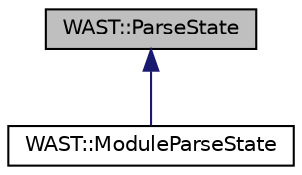 digraph "WAST::ParseState"
{
  edge [fontname="Helvetica",fontsize="10",labelfontname="Helvetica",labelfontsize="10"];
  node [fontname="Helvetica",fontsize="10",shape=record];
  Node0 [label="WAST::ParseState",height=0.2,width=0.4,color="black", fillcolor="grey75", style="filled", fontcolor="black"];
  Node0 -> Node1 [dir="back",color="midnightblue",fontsize="10",style="solid"];
  Node1 [label="WAST::ModuleParseState",height=0.2,width=0.4,color="black", fillcolor="white", style="filled",URL="$struct_w_a_s_t_1_1_module_parse_state.html"];
}
